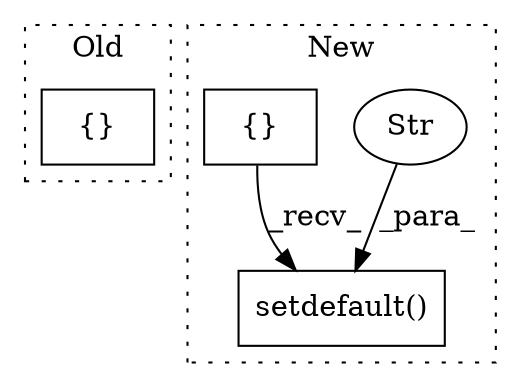 digraph G {
subgraph cluster0 {
1 [label="{}" a="95" s="16413,16451" l="10,7" shape="box"];
label = "Old";
style="dotted";
}
subgraph cluster1 {
2 [label="setdefault()" a="75" s="13681,13739" l="30,1" shape="box"];
3 [label="Str" a="66" s="13711" l="6" shape="ellipse"];
4 [label="{}" a="95" s="13530,13610" l="14,10" shape="box"];
label = "New";
style="dotted";
}
3 -> 2 [label="_para_"];
4 -> 2 [label="_recv_"];
}